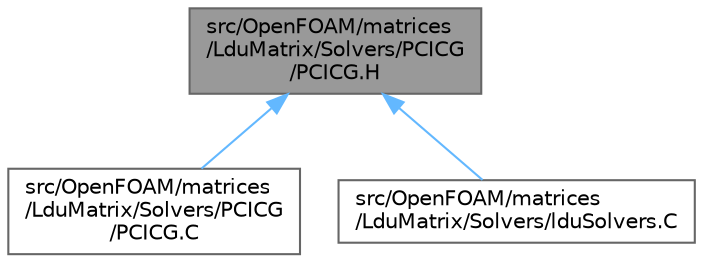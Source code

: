 digraph "src/OpenFOAM/matrices/LduMatrix/Solvers/PCICG/PCICG.H"
{
 // LATEX_PDF_SIZE
  bgcolor="transparent";
  edge [fontname=Helvetica,fontsize=10,labelfontname=Helvetica,labelfontsize=10];
  node [fontname=Helvetica,fontsize=10,shape=box,height=0.2,width=0.4];
  Node1 [id="Node000001",label="src/OpenFOAM/matrices\l/LduMatrix/Solvers/PCICG\l/PCICG.H",height=0.2,width=0.4,color="gray40", fillcolor="grey60", style="filled", fontcolor="black",tooltip=" "];
  Node1 -> Node2 [id="edge1_Node000001_Node000002",dir="back",color="steelblue1",style="solid",tooltip=" "];
  Node2 [id="Node000002",label="src/OpenFOAM/matrices\l/LduMatrix/Solvers/PCICG\l/PCICG.C",height=0.2,width=0.4,color="grey40", fillcolor="white", style="filled",URL="$PCICG_8C.html",tooltip=" "];
  Node1 -> Node3 [id="edge2_Node000001_Node000003",dir="back",color="steelblue1",style="solid",tooltip=" "];
  Node3 [id="Node000003",label="src/OpenFOAM/matrices\l/LduMatrix/Solvers/lduSolvers.C",height=0.2,width=0.4,color="grey40", fillcolor="white", style="filled",URL="$lduSolvers_8C.html",tooltip=" "];
}
